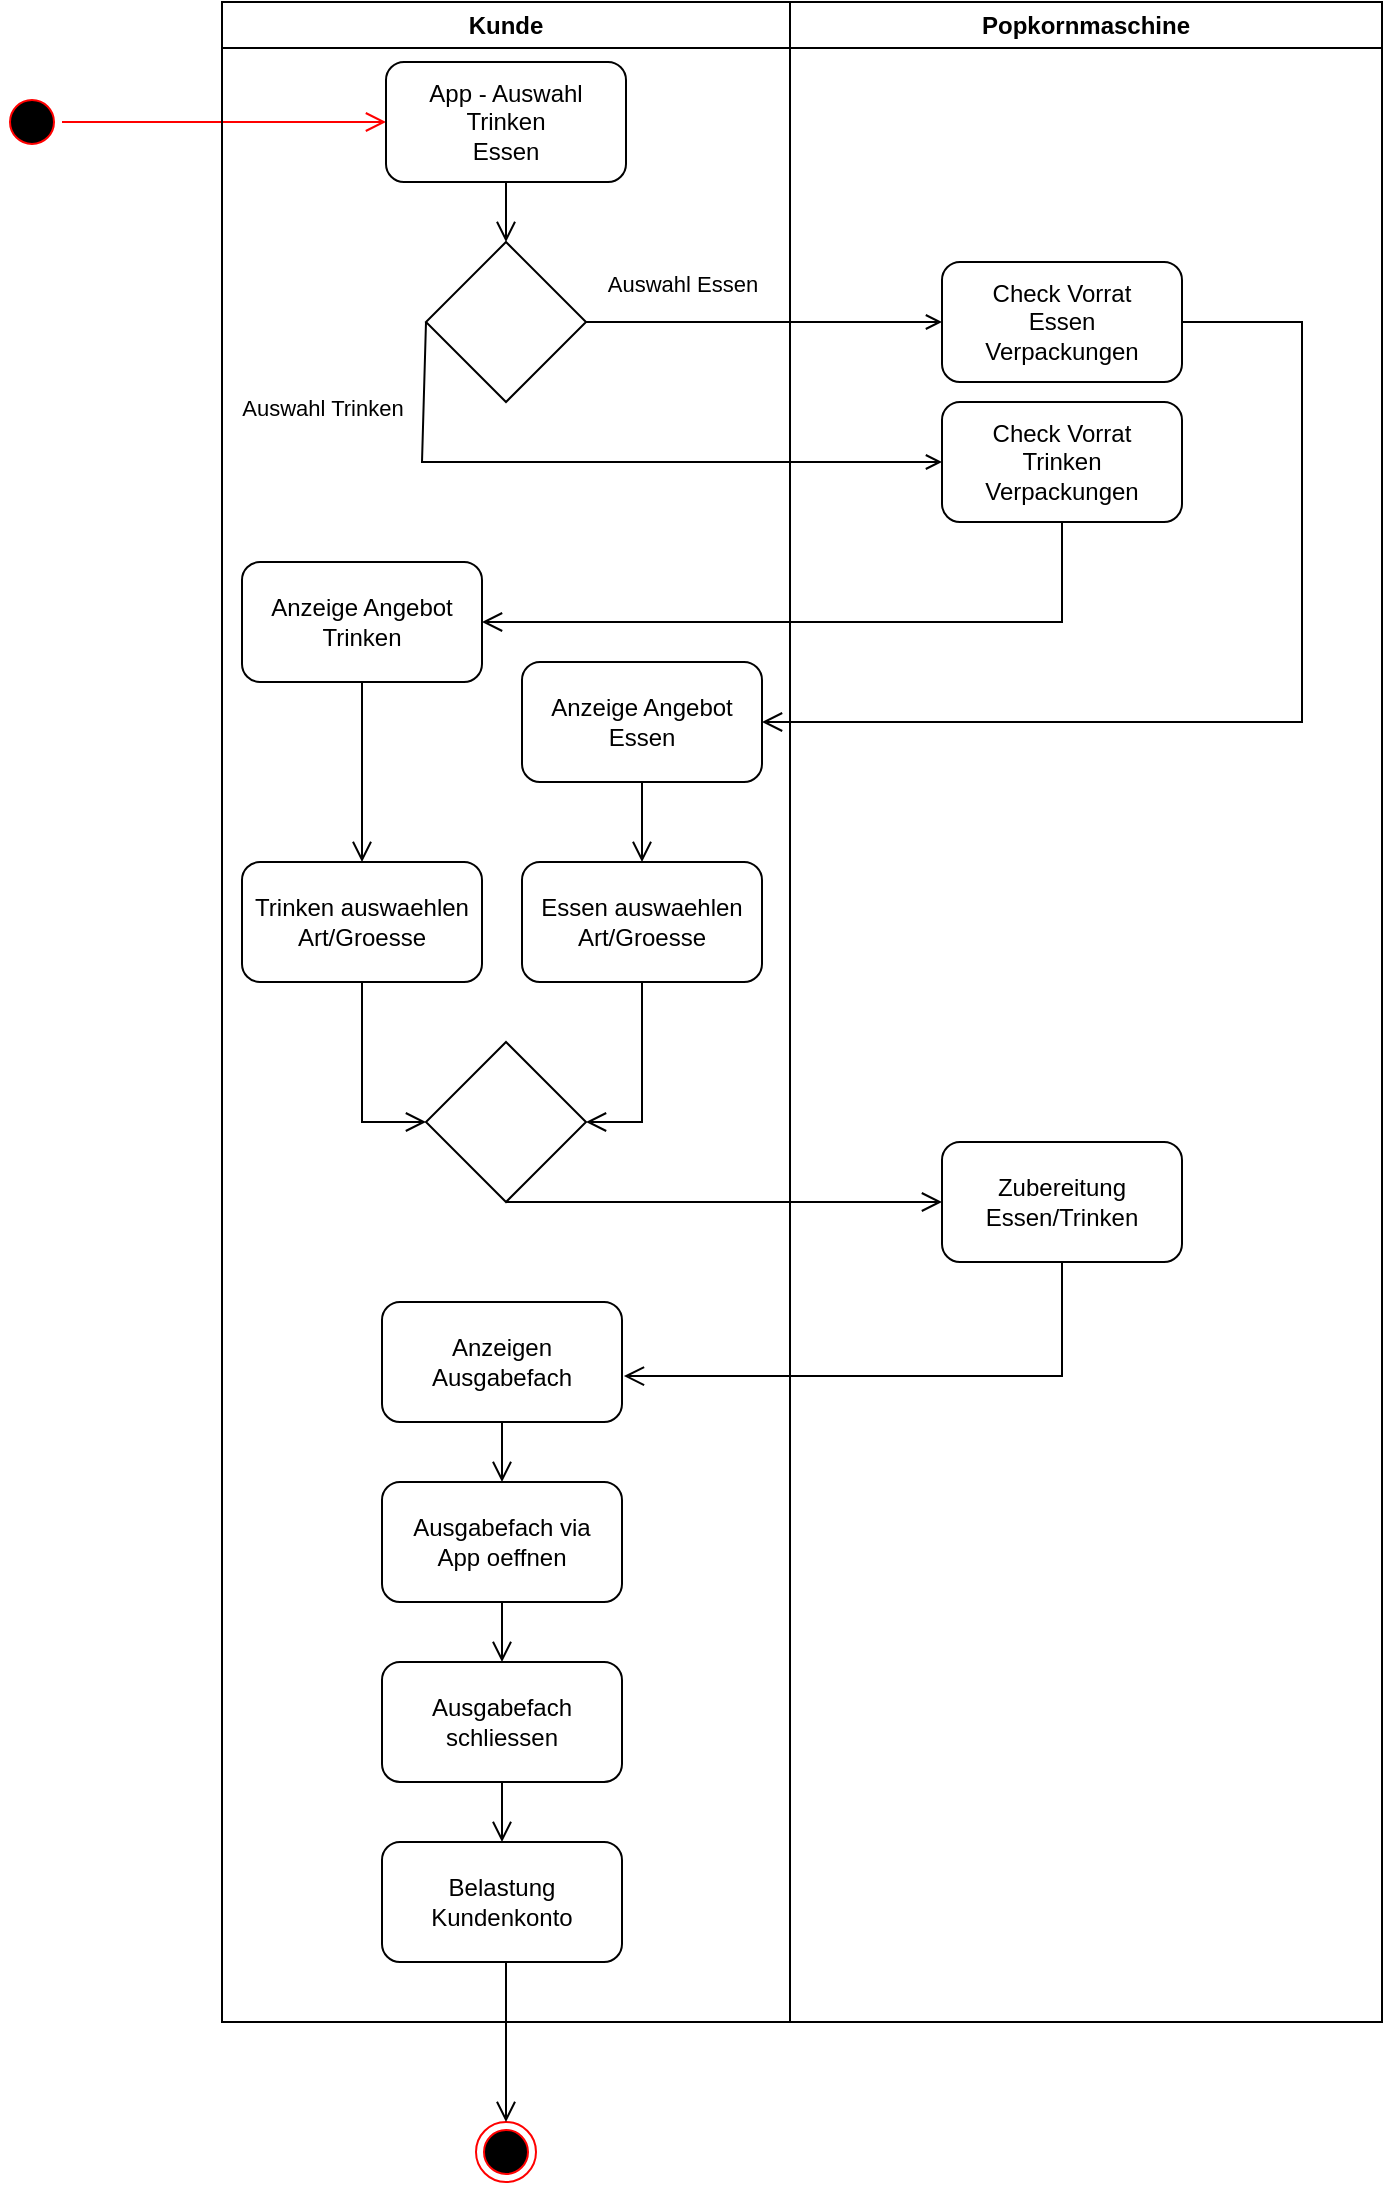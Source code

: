 <mxfile version="24.0.7" type="device">
  <diagram name="Seite-1" id="QdFkA-Oq4qSmeb9wDdjs">
    <mxGraphModel dx="1434" dy="746" grid="1" gridSize="10" guides="1" tooltips="1" connect="1" arrows="1" fold="1" page="1" pageScale="1" pageWidth="827" pageHeight="1169" math="0" shadow="0">
      <root>
        <mxCell id="0" />
        <mxCell id="1" parent="0" />
        <mxCell id="pBzNhiSca4lOtjsr09U5-3" value="" style="ellipse;html=1;shape=endState;fillColor=#000000;strokeColor=#ff0000;" parent="1" vertex="1">
          <mxGeometry x="257" y="1100" width="30" height="30" as="geometry" />
        </mxCell>
        <mxCell id="XlfYOej_HVXklYiYra_i-9" value="" style="ellipse;html=1;shape=startState;fillColor=#000000;strokeColor=#ff0000;" parent="1" vertex="1">
          <mxGeometry x="20" y="85" width="30" height="30" as="geometry" />
        </mxCell>
        <mxCell id="XlfYOej_HVXklYiYra_i-10" value="" style="edgeStyle=orthogonalEdgeStyle;html=1;verticalAlign=bottom;endArrow=open;endSize=8;strokeColor=#ff0000;rounded=0;entryX=0;entryY=0.5;entryDx=0;entryDy=0;" parent="1" source="XlfYOej_HVXklYiYra_i-9" target="XlfYOej_HVXklYiYra_i-1" edge="1">
          <mxGeometry relative="1" as="geometry">
            <mxPoint x="25" y="160" as="targetPoint" />
          </mxGeometry>
        </mxCell>
        <mxCell id="XlfYOej_HVXklYiYra_i-15" value="" style="endArrow=open;startArrow=none;endFill=0;startFill=0;endSize=8;html=1;verticalAlign=bottom;labelBackgroundColor=none;strokeWidth=1;rounded=0;exitX=0.5;exitY=1;exitDx=0;exitDy=0;entryX=0;entryY=0.5;entryDx=0;entryDy=0;" parent="1" source="XlfYOej_HVXklYiYra_i-14" edge="1" target="i9oDdeUEoIoM4HML7qGa-9">
          <mxGeometry width="160" relative="1" as="geometry">
            <mxPoint x="529" y="640" as="sourcePoint" />
            <mxPoint x="450" y="640" as="targetPoint" />
          </mxGeometry>
        </mxCell>
        <mxCell id="XlfYOej_HVXklYiYra_i-17" value="" style="endArrow=open;startArrow=none;endFill=0;startFill=0;endSize=8;html=1;verticalAlign=bottom;labelBackgroundColor=none;strokeWidth=1;rounded=0;entryX=0.5;entryY=0;entryDx=0;entryDy=0;" parent="1" target="pBzNhiSca4lOtjsr09U5-3" edge="1">
          <mxGeometry width="160" relative="1" as="geometry">
            <mxPoint x="272" y="1010" as="sourcePoint" />
            <mxPoint x="86" y="1080" as="targetPoint" />
          </mxGeometry>
        </mxCell>
        <mxCell id="XlfYOej_HVXklYiYra_i-20" value="Kunde" style="swimlane;whiteSpace=wrap;html=1;" parent="1" vertex="1">
          <mxGeometry x="130" y="40" width="284" height="1010" as="geometry" />
        </mxCell>
        <mxCell id="XlfYOej_HVXklYiYra_i-1" value="App - Auswahl&lt;br&gt;Trinken&lt;br&gt;Essen" style="rounded=1;whiteSpace=wrap;html=1;" parent="XlfYOej_HVXklYiYra_i-20" vertex="1">
          <mxGeometry x="82" y="30" width="120" height="60" as="geometry" />
        </mxCell>
        <mxCell id="XlfYOej_HVXklYiYra_i-6" value="" style="rhombus;whiteSpace=wrap;html=1;" parent="XlfYOej_HVXklYiYra_i-20" vertex="1">
          <mxGeometry x="102" y="120" width="80" height="80" as="geometry" />
        </mxCell>
        <mxCell id="XlfYOej_HVXklYiYra_i-13" value="" style="endArrow=open;startArrow=none;endFill=0;startFill=0;endSize=8;html=1;verticalAlign=bottom;labelBackgroundColor=none;strokeWidth=1;rounded=0;entryX=0.5;entryY=0;entryDx=0;entryDy=0;exitX=0.5;exitY=1;exitDx=0;exitDy=0;" parent="XlfYOej_HVXklYiYra_i-20" target="XlfYOej_HVXklYiYra_i-6" edge="1" source="XlfYOej_HVXklYiYra_i-1">
          <mxGeometry width="160" relative="1" as="geometry">
            <mxPoint x="19" y="600" as="sourcePoint" />
            <mxPoint x="99" y="600" as="targetPoint" />
          </mxGeometry>
        </mxCell>
        <mxCell id="XlfYOej_HVXklYiYra_i-2" value="Essen auswaehlen&lt;br&gt;Art/Groesse" style="rounded=1;whiteSpace=wrap;html=1;" parent="XlfYOej_HVXklYiYra_i-20" vertex="1">
          <mxGeometry x="150" y="430" width="120" height="60" as="geometry" />
        </mxCell>
        <mxCell id="XlfYOej_HVXklYiYra_i-3" value="Trinken auswaehlen&lt;br&gt;Art/Groesse" style="rounded=1;whiteSpace=wrap;html=1;" parent="XlfYOej_HVXklYiYra_i-20" vertex="1">
          <mxGeometry x="10" y="430" width="120" height="60" as="geometry" />
        </mxCell>
        <mxCell id="XlfYOej_HVXklYiYra_i-14" value="" style="rhombus;whiteSpace=wrap;html=1;" parent="XlfYOej_HVXklYiYra_i-20" vertex="1">
          <mxGeometry x="102" y="520" width="80" height="80" as="geometry" />
        </mxCell>
        <mxCell id="XlfYOej_HVXklYiYra_i-11" value="" style="endArrow=open;startArrow=none;endFill=0;startFill=0;endSize=8;html=1;verticalAlign=bottom;labelBackgroundColor=none;strokeWidth=1;rounded=0;entryX=0;entryY=0.5;entryDx=0;entryDy=0;exitX=0.5;exitY=1;exitDx=0;exitDy=0;" parent="XlfYOej_HVXklYiYra_i-20" source="XlfYOej_HVXklYiYra_i-3" target="XlfYOej_HVXklYiYra_i-14" edge="1">
          <mxGeometry width="160" relative="1" as="geometry">
            <mxPoint x="-31" y="1390" as="sourcePoint" />
            <mxPoint x="129" y="1390" as="targetPoint" />
            <Array as="points">
              <mxPoint x="70" y="560" />
            </Array>
          </mxGeometry>
        </mxCell>
        <mxCell id="XlfYOej_HVXklYiYra_i-12" value="" style="endArrow=open;startArrow=none;endFill=0;startFill=0;endSize=8;html=1;verticalAlign=bottom;labelBackgroundColor=none;strokeWidth=1;rounded=0;entryX=1;entryY=0.5;entryDx=0;entryDy=0;exitX=0.5;exitY=1;exitDx=0;exitDy=0;" parent="XlfYOej_HVXklYiYra_i-20" source="XlfYOej_HVXklYiYra_i-2" target="XlfYOej_HVXklYiYra_i-14" edge="1">
          <mxGeometry width="160" relative="1" as="geometry">
            <mxPoint x="-41" y="1340" as="sourcePoint" />
            <mxPoint x="119" y="1340" as="targetPoint" />
            <Array as="points">
              <mxPoint x="210" y="560" />
            </Array>
          </mxGeometry>
        </mxCell>
        <mxCell id="XlfYOej_HVXklYiYra_i-5" value="Ausgabefach via&lt;br&gt;App oeffnen" style="rounded=1;whiteSpace=wrap;html=1;" parent="XlfYOej_HVXklYiYra_i-20" vertex="1">
          <mxGeometry x="80" y="740" width="120" height="60" as="geometry" />
        </mxCell>
        <mxCell id="XlfYOej_HVXklYiYra_i-4" value="Ausgabefach&lt;br&gt;schliessen" style="rounded=1;whiteSpace=wrap;html=1;" parent="XlfYOej_HVXklYiYra_i-20" vertex="1">
          <mxGeometry x="80" y="830" width="120" height="60" as="geometry" />
        </mxCell>
        <mxCell id="XlfYOej_HVXklYiYra_i-16" value="" style="endArrow=open;startArrow=none;endFill=0;startFill=0;endSize=8;html=1;verticalAlign=bottom;labelBackgroundColor=none;strokeWidth=1;rounded=0;exitX=0.5;exitY=1;exitDx=0;exitDy=0;" parent="XlfYOej_HVXklYiYra_i-20" source="XlfYOej_HVXklYiYra_i-5" target="XlfYOej_HVXklYiYra_i-4" edge="1">
          <mxGeometry width="160" relative="1" as="geometry">
            <mxPoint x="221" y="1160" as="sourcePoint" />
            <mxPoint x="381" y="1160" as="targetPoint" />
          </mxGeometry>
        </mxCell>
        <mxCell id="i9oDdeUEoIoM4HML7qGa-3" value="Anzeige Angebot&lt;br&gt;Trinken" style="rounded=1;whiteSpace=wrap;html=1;" vertex="1" parent="XlfYOej_HVXklYiYra_i-20">
          <mxGeometry x="10" y="280" width="120" height="60" as="geometry" />
        </mxCell>
        <mxCell id="i9oDdeUEoIoM4HML7qGa-2" value="Anzeige Angebot&lt;br&gt;Essen" style="rounded=1;whiteSpace=wrap;html=1;" vertex="1" parent="XlfYOej_HVXklYiYra_i-20">
          <mxGeometry x="150" y="330" width="120" height="60" as="geometry" />
        </mxCell>
        <mxCell id="i9oDdeUEoIoM4HML7qGa-7" value="" style="endArrow=open;startArrow=none;endFill=0;startFill=0;endSize=8;html=1;verticalAlign=bottom;labelBackgroundColor=none;strokeWidth=1;rounded=0;exitX=0.5;exitY=1;exitDx=0;exitDy=0;entryX=0.5;entryY=0;entryDx=0;entryDy=0;" edge="1" parent="XlfYOej_HVXklYiYra_i-20" source="i9oDdeUEoIoM4HML7qGa-3" target="XlfYOej_HVXklYiYra_i-3">
          <mxGeometry width="160" relative="1" as="geometry">
            <mxPoint x="200" y="440" as="sourcePoint" />
            <mxPoint x="360" y="440" as="targetPoint" />
          </mxGeometry>
        </mxCell>
        <mxCell id="i9oDdeUEoIoM4HML7qGa-8" value="" style="endArrow=open;startArrow=none;endFill=0;startFill=0;endSize=8;html=1;verticalAlign=bottom;labelBackgroundColor=none;strokeWidth=1;rounded=0;exitX=0.5;exitY=1;exitDx=0;exitDy=0;entryX=0.5;entryY=0;entryDx=0;entryDy=0;" edge="1" parent="XlfYOej_HVXklYiYra_i-20" source="i9oDdeUEoIoM4HML7qGa-2" target="XlfYOej_HVXklYiYra_i-2">
          <mxGeometry width="160" relative="1" as="geometry">
            <mxPoint x="200" y="440" as="sourcePoint" />
            <mxPoint x="360" y="440" as="targetPoint" />
          </mxGeometry>
        </mxCell>
        <mxCell id="i9oDdeUEoIoM4HML7qGa-11" value="Anzeigen&lt;br&gt;Ausgabefach" style="rounded=1;whiteSpace=wrap;html=1;" vertex="1" parent="XlfYOej_HVXklYiYra_i-20">
          <mxGeometry x="80" y="650" width="120" height="60" as="geometry" />
        </mxCell>
        <mxCell id="i9oDdeUEoIoM4HML7qGa-10" value="Belastung&lt;br&gt;Kundenkonto" style="rounded=1;whiteSpace=wrap;html=1;" vertex="1" parent="XlfYOej_HVXklYiYra_i-20">
          <mxGeometry x="80" y="920" width="120" height="60" as="geometry" />
        </mxCell>
        <mxCell id="i9oDdeUEoIoM4HML7qGa-13" value="" style="endArrow=open;startArrow=none;endFill=0;startFill=0;endSize=8;html=1;verticalAlign=bottom;labelBackgroundColor=none;strokeWidth=1;rounded=0;exitX=0.5;exitY=1;exitDx=0;exitDy=0;entryX=0.5;entryY=0;entryDx=0;entryDy=0;" edge="1" parent="XlfYOej_HVXklYiYra_i-20" source="XlfYOej_HVXklYiYra_i-4" target="i9oDdeUEoIoM4HML7qGa-10">
          <mxGeometry width="160" relative="1" as="geometry">
            <mxPoint x="200" y="640" as="sourcePoint" />
            <mxPoint x="360" y="640" as="targetPoint" />
          </mxGeometry>
        </mxCell>
        <mxCell id="i9oDdeUEoIoM4HML7qGa-14" value="" style="endArrow=open;startArrow=none;endFill=0;startFill=0;endSize=8;html=1;verticalAlign=bottom;labelBackgroundColor=none;strokeWidth=1;rounded=0;exitX=0.5;exitY=1;exitDx=0;exitDy=0;entryX=0.5;entryY=0;entryDx=0;entryDy=0;" edge="1" parent="XlfYOej_HVXklYiYra_i-20" source="i9oDdeUEoIoM4HML7qGa-11" target="XlfYOej_HVXklYiYra_i-5">
          <mxGeometry width="160" relative="1" as="geometry">
            <mxPoint x="200" y="640" as="sourcePoint" />
            <mxPoint x="360" y="640" as="targetPoint" />
          </mxGeometry>
        </mxCell>
        <mxCell id="XlfYOej_HVXklYiYra_i-21" value="Popkornmaschine" style="swimlane;whiteSpace=wrap;html=1;" parent="1" vertex="1">
          <mxGeometry x="414" y="40" width="296" height="1010" as="geometry" />
        </mxCell>
        <mxCell id="i9oDdeUEoIoM4HML7qGa-1" value="Check Vorrat&lt;br&gt;Trinken&lt;br&gt;Verpackungen" style="rounded=1;whiteSpace=wrap;html=1;" vertex="1" parent="XlfYOej_HVXklYiYra_i-21">
          <mxGeometry x="76" y="200" width="120" height="60" as="geometry" />
        </mxCell>
        <mxCell id="i9oDdeUEoIoM4HML7qGa-4" value="Check Vorrat&lt;br&gt;Essen&lt;br&gt;Verpackungen" style="rounded=1;whiteSpace=wrap;html=1;" vertex="1" parent="XlfYOej_HVXklYiYra_i-21">
          <mxGeometry x="76" y="130" width="120" height="60" as="geometry" />
        </mxCell>
        <mxCell id="i9oDdeUEoIoM4HML7qGa-9" value="Zubereitung&lt;br&gt;Essen/Trinken" style="rounded=1;whiteSpace=wrap;html=1;" vertex="1" parent="XlfYOej_HVXklYiYra_i-21">
          <mxGeometry x="76" y="570" width="120" height="60" as="geometry" />
        </mxCell>
        <mxCell id="XlfYOej_HVXklYiYra_i-8" value="Auswahl Essen" style="html=1;verticalAlign=bottom;labelBackgroundColor=none;endArrow=open;endFill=0;rounded=0;exitX=1;exitY=0.5;exitDx=0;exitDy=0;entryX=0;entryY=0.5;entryDx=0;entryDy=0;" parent="1" source="XlfYOej_HVXklYiYra_i-6" edge="1" target="i9oDdeUEoIoM4HML7qGa-4">
          <mxGeometry x="-0.461" y="10" width="160" relative="1" as="geometry">
            <mxPoint x="149" y="550" as="sourcePoint" />
            <mxPoint x="460" y="220" as="targetPoint" />
            <mxPoint as="offset" />
          </mxGeometry>
        </mxCell>
        <mxCell id="XlfYOej_HVXklYiYra_i-7" value="Auswahl Trinken" style="html=1;verticalAlign=bottom;labelBackgroundColor=none;endArrow=open;endFill=0;rounded=0;entryX=0;entryY=0.5;entryDx=0;entryDy=0;exitX=0;exitY=0.5;exitDx=0;exitDy=0;" parent="1" source="XlfYOej_HVXklYiYra_i-6" edge="1" target="i9oDdeUEoIoM4HML7qGa-1">
          <mxGeometry x="-0.677" y="-50" width="160" relative="1" as="geometry">
            <mxPoint x="230" y="200" as="sourcePoint" />
            <mxPoint x="319" y="729.5" as="targetPoint" />
            <mxPoint as="offset" />
            <Array as="points">
              <mxPoint x="230" y="270" />
            </Array>
          </mxGeometry>
        </mxCell>
        <mxCell id="i9oDdeUEoIoM4HML7qGa-6" value="" style="endArrow=open;startArrow=none;endFill=0;startFill=0;endSize=8;html=1;verticalAlign=bottom;labelBackgroundColor=none;strokeWidth=1;rounded=0;exitX=0.5;exitY=1;exitDx=0;exitDy=0;entryX=1;entryY=0.5;entryDx=0;entryDy=0;" edge="1" parent="1" source="i9oDdeUEoIoM4HML7qGa-1" target="i9oDdeUEoIoM4HML7qGa-3">
          <mxGeometry width="160" relative="1" as="geometry">
            <mxPoint x="330" y="280" as="sourcePoint" />
            <mxPoint x="490" y="280" as="targetPoint" />
            <Array as="points">
              <mxPoint x="550" y="350" />
              <mxPoint x="500" y="350" />
            </Array>
          </mxGeometry>
        </mxCell>
        <mxCell id="i9oDdeUEoIoM4HML7qGa-5" value="" style="endArrow=open;startArrow=none;endFill=0;startFill=0;endSize=8;html=1;verticalAlign=bottom;labelBackgroundColor=none;strokeWidth=1;rounded=0;entryX=1;entryY=0.5;entryDx=0;entryDy=0;exitX=1;exitY=0.5;exitDx=0;exitDy=0;" edge="1" parent="1" source="i9oDdeUEoIoM4HML7qGa-4" target="i9oDdeUEoIoM4HML7qGa-2">
          <mxGeometry width="160" relative="1" as="geometry">
            <mxPoint x="560" y="109.5" as="sourcePoint" />
            <mxPoint x="620" y="400" as="targetPoint" />
            <Array as="points">
              <mxPoint x="670" y="200" />
              <mxPoint x="670" y="400" />
            </Array>
          </mxGeometry>
        </mxCell>
        <mxCell id="i9oDdeUEoIoM4HML7qGa-12" value="" style="endArrow=open;startArrow=none;endFill=0;startFill=0;endSize=8;html=1;verticalAlign=bottom;labelBackgroundColor=none;strokeWidth=1;rounded=0;exitX=0.5;exitY=1;exitDx=0;exitDy=0;entryX=1.008;entryY=0.617;entryDx=0;entryDy=0;entryPerimeter=0;" edge="1" parent="1" source="i9oDdeUEoIoM4HML7qGa-9" target="i9oDdeUEoIoM4HML7qGa-11">
          <mxGeometry width="160" relative="1" as="geometry">
            <mxPoint x="330" y="580" as="sourcePoint" />
            <mxPoint x="490" y="580" as="targetPoint" />
            <Array as="points">
              <mxPoint x="550" y="727" />
            </Array>
          </mxGeometry>
        </mxCell>
      </root>
    </mxGraphModel>
  </diagram>
</mxfile>
